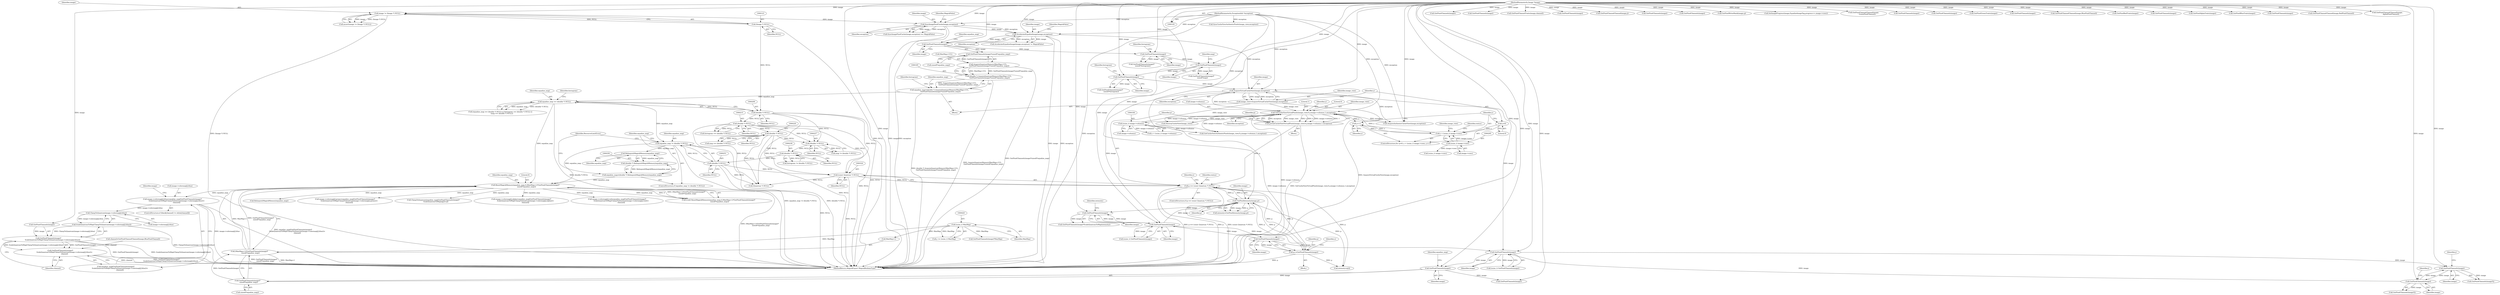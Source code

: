 digraph "0_ImageMagick_1cc6f0ccc92c20c7cab6c4a7335daf29c91f0d8e_0@pointer" {
"1000712" [label="(Call,image->colormap[j].blue=equalize_map[GetPixelChannels(image)*\n                ScaleQuantumToMap(ClampToQuantum(image->colormap[j].blue))+\n                channel])"];
"1000447" [label="(Call,ResetMagickMemory(equalize_map,0,(MaxMap+1)*GetPixelChannels(image)*\n    sizeof(*equalize_map)))"];
"1000253" [label="(Call,equalize_map=(double *) RelinquishMagickMemory(equalize_map))"];
"1000255" [label="(Call,(double *) RelinquishMagickMemory(equalize_map))"];
"1000257" [label="(Call,RelinquishMagickMemory(equalize_map))"];
"1000248" [label="(Call,equalize_map != (double *) NULL)"];
"1000206" [label="(Call,equalize_map == (double *) NULL)"];
"1000162" [label="(Call,equalize_map=(double *) AcquireQuantumMemory(MaxMap+1UL,\n    GetPixelChannels(image)*sizeof(*equalize_map)))"];
"1000164" [label="(Call,(double *) AcquireQuantumMemory(MaxMap+1UL,\n    GetPixelChannels(image)*sizeof(*equalize_map)))"];
"1000166" [label="(Call,AcquireQuantumMemory(MaxMap+1UL,\n    GetPixelChannels(image)*sizeof(*equalize_map)))"];
"1000170" [label="(Call,GetPixelChannels(image)*sizeof(*equalize_map))"];
"1000171" [label="(Call,GetPixelChannels(image))"];
"1000141" [label="(Call,AccelerateEqualizeImage(image,exception))"];
"1000133" [label="(Call,SyncImagePixelCache(image,exception))"];
"1000120" [label="(Call,image != (Image *) NULL)"];
"1000106" [label="(MethodParameterIn,Image *image)"];
"1000122" [label="(Call,(Image *) NULL)"];
"1000107" [label="(MethodParameterIn,ExceptionInfo *exception)"];
"1000208" [label="(Call,(double *) NULL)"];
"1000250" [label="(Call,(double *) NULL)"];
"1000238" [label="(Call,(double *) NULL)"];
"1000226" [label="(Call,(double *) NULL)"];
"1000219" [label="(Call,(double *) NULL)"];
"1000214" [label="(Call,(double *) NULL)"];
"1000450" [label="(Call,(MaxMap+1)*GetPixelChannels(image)*\n    sizeof(*equalize_map))"];
"1000419" [label="(Call,(ssize_t) MaxMap)"];
"1000454" [label="(Call,GetPixelChannels(image)*\n    sizeof(*equalize_map))"];
"1000455" [label="(Call,GetPixelChannels(image))"];
"1000403" [label="(Call,GetPixelChannels(image))"];
"1000285" [label="(Call,AcquireVirtualCacheView(image,exception))"];
"1000278" [label="(Call,GetPixelChannels(image))"];
"1000199" [label="(Call,GetPixelChannels(image))"];
"1000185" [label="(Call,GetPixelChannels(image))"];
"1000389" [label="(Call,GetPixelChannels(image))"];
"1000353" [label="(Call,GetPixelChannels(image))"];
"1000382" [label="(Call,GetPixelChannels(image))"];
"1000374" [label="(Call,GetPixelIntensity(image,p))"];
"1000387" [label="(Call,p+=GetPixelChannels(image))"];
"1000321" [label="(Call,p == (const Quantum *) NULL)"];
"1000309" [label="(Call,p=GetCacheViewVirtualPixels(image_view,0,y,image->columns,1,exception))"];
"1000311" [label="(Call,GetCacheViewVirtualPixels(image_view,0,y,image->columns,1,exception))"];
"1000283" [label="(Call,image_view=AcquireVirtualCacheView(image,exception))"];
"1000292" [label="(Call,y < (ssize_t) image->rows)"];
"1000289" [label="(Call,y=0)"];
"1000299" [label="(Call,y++)"];
"1000294" [label="(Call,(ssize_t) image->rows)"];
"1000337" [label="(Call,(ssize_t) image->columns)"];
"1000323" [label="(Call,(const Quantum *) NULL)"];
"1000440" [label="(Call,GetPixelChannels(image))"];
"1000431" [label="(Call,GetPixelChannels(image))"];
"1000727" [label="(Call,ClampToQuantum(image->colormap[j].blue))"];
"1000726" [label="(Call,ScaleQuantumToMap(ClampToQuantum(image->colormap[j].blue)))"];
"1000723" [label="(Call,GetPixelChannels(image)*\n                ScaleQuantumToMap(ClampToQuantum(image->colormap[j].blue)))"];
"1000722" [label="(Call,GetPixelChannels(image)*\n                ScaleQuantumToMap(ClampToQuantum(image->colormap[j].blue))+\n                channel)"];
"1000964" [label="(Call,RelinquishMagickMemory(equalize_map))"];
"1000666" [label="(Call,image->colormap[j].green=equalize_map[GetPixelChannels(image)*\n                ScaleQuantumToMap(ClampToQuantum(image->colormap[j].green))+\n                channel])"];
"1000431" [label="(Call,GetPixelChannels(image))"];
"1000382" [label="(Call,GetPixelChannels(image))"];
"1000172" [label="(Identifier,image)"];
"1000430" [label="(Call,GetPixelChannels(image)*j)"];
"1000450" [label="(Call,(MaxMap+1)*GetPixelChannels(image)*\n    sizeof(*equalize_map))"];
"1000132" [label="(Call,SyncImagePixelCache(image,exception) == MagickFalse)"];
"1000713" [label="(Call,image->colormap[j].blue)"];
"1000868" [label="(Call,GetPixelChannels(image))"];
"1000162" [label="(Call,equalize_map=(double *) AcquireQuantumMemory(MaxMap+1UL,\n    GetPixelChannels(image)*sizeof(*equalize_map)))"];
"1000248" [label="(Call,equalize_map != (double *) NULL)"];
"1000314" [label="(Identifier,y)"];
"1000724" [label="(Call,GetPixelChannels(image))"];
"1000122" [label="(Call,(Image *) NULL)"];
"1000175" [label="(Identifier,equalize_map)"];
"1000678" [label="(Call,GetPixelChannels(image))"];
"1000219" [label="(Call,(double *) NULL)"];
"1000882" [label="(Call,GetPixelChannelTraits(image,channel))"];
"1000198" [label="(Call,GetPixelChannels(image)*\n    sizeof(*map))"];
"1000351" [label="(Call,(ssize_t) GetPixelChannels(image))"];
"1000260" [label="(Identifier,ResourceLimitError)"];
"1000632" [label="(Call,GetPixelChannels(image))"];
"1000419" [label="(Call,(ssize_t) MaxMap)"];
"1000417" [label="(Call,j <= (ssize_t) MaxMap)"];
"1000388" [label="(Identifier,p)"];
"1000457" [label="(Call,sizeof(*equalize_map))"];
"1000212" [label="(Call,histogram == (double *) NULL)"];
"1000253" [label="(Call,equalize_map=(double *) RelinquishMagickMemory(equalize_map))"];
"1000504" [label="(Call,GetPixelChannels(image)*MaxMap)"];
"1000403" [label="(Call,GetPixelChannels(image))"];
"1000311" [label="(Call,GetCacheViewVirtualPixels(image_view,0,y,image->columns,1,exception))"];
"1000421" [label="(Identifier,MaxMap)"];
"1000321" [label="(Call,p == (const Quantum *) NULL)"];
"1000226" [label="(Call,(double *) NULL)"];
"1000722" [label="(Call,GetPixelChannels(image)*\n                ScaleQuantumToMap(ClampToQuantum(image->colormap[j].blue))+\n                channel)"];
"1000285" [label="(Call,AcquireVirtualCacheView(image,exception))"];
"1000224" [label="(Call,map != (double *) NULL)"];
"1000876" [label="(Call,GetPixelChannelChannel(image,j))"];
"1000320" [label="(ControlStructure,if (p == (const Quantum *) NULL))"];
"1000387" [label="(Call,p+=GetPixelChannels(image))"];
"1000447" [label="(Call,ResetMagickMemory(equalize_map,0,(MaxMap+1)*GetPixelChannels(image)*\n    sizeof(*equalize_map)))"];
"1000904" [label="(Call,ClampToQuantum(equalize_map[GetPixelChannels(image)*\n          ScaleQuantumToMap(q[j])+j]))"];
"1000240" [label="(Identifier,NULL)"];
"1000309" [label="(Call,p=GetCacheViewVirtualPixels(image_view,0,y,image->columns,1,exception))"];
"1000796" [label="(Call,(ssize_t) image->rows)"];
"1000728" [label="(Call,image->colormap[j].blue)"];
"1000727" [label="(Call,ClampToQuantum(image->colormap[j].blue))"];
"1000207" [label="(Identifier,equalize_map)"];
"1000247" [label="(ControlStructure,if (equalize_map != (double *) NULL))"];
"1000279" [label="(Identifier,image)"];
"1000289" [label="(Call,y=0)"];
"1000121" [label="(Identifier,image)"];
"1000857" [label="(Call,GetPixelChannels(image))"];
"1000449" [label="(Literal,0)"];
"1000909" [label="(Call,GetPixelChannels(image))"];
"1000313" [label="(Literal,0)"];
"1000216" [label="(Identifier,NULL)"];
"1000107" [label="(MethodParameterIn,ExceptionInfo *exception)"];
"1000850" [label="(Call,GetPixelWriteMask(image,q))"];
"1000439" [label="(Call,GetPixelChannels(image)*j)"];
"1000720" [label="(Call,equalize_map[GetPixelChannels(image)*\n                ScaleQuantumToMap(ClampToQuantum(image->colormap[j].blue))+\n                channel])"];
"1000442" [label="(Identifier,j)"];
"1000726" [label="(Call,ScaleQuantumToMap(ClampToQuantum(image->colormap[j].blue)))"];
"1000372" [label="(Call,intensity=GetPixelIntensity(image,p))"];
"1000319" [label="(Identifier,exception)"];
"1000433" [label="(Identifier,j)"];
"1000177" [label="(Identifier,histogram)"];
"1000106" [label="(MethodParameterIn,Image *image)"];
"1000359" [label="(Call,intensity=p[i])"];
"1000941" [label="(Call,SetImageProgress(image,EqualizeImageTag,progress++,image->rows))"];
"1000401" [label="(Call,(ssize_t) GetPixelChannels(image))"];
"1000375" [label="(Identifier,image)"];
"1000286" [label="(Identifier,image)"];
"1000455" [label="(Call,GetPixelChannels(image))"];
"1000758" [label="(Call,image->colormap[j].alpha=equalize_map[GetPixelChannels(image)*\n                ScaleQuantumToMap(ClampToQuantum(image->colormap[j].alpha))+\n                channel])"];
"1000655" [label="(Call,GetPixelChannelChannel(image,\n              GreenPixelChannel))"];
"1000133" [label="(Call,SyncImagePixelCache(image,exception))"];
"1000533" [label="(Call,GetPixelChannels(image))"];
"1000312" [label="(Identifier,image_view)"];
"1000315" [label="(Call,image->columns)"];
"1000456" [label="(Identifier,image)"];
"1000620" [label="(Call,image->colormap[j].red=equalize_map[GetPixelChannels(image)*\n                ScaleQuantumToMap(ClampToQuantum(image->colormap[j].red))+\n                channel])"];
"1000163" [label="(Identifier,equalize_map)"];
"1000374" [label="(Call,GetPixelIntensity(image,p))"];
"1000392" [label="(Identifier,image_view)"];
"1000108" [label="(Block,)"];
"1000250" [label="(Call,(double *) NULL)"];
"1000203" [label="(Identifier,map)"];
"1000441" [label="(Identifier,image)"];
"1000432" [label="(Identifier,image)"];
"1000723" [label="(Call,GetPixelChannels(image)*\n                ScaleQuantumToMap(ClampToQuantum(image->colormap[j].blue)))"];
"1000328" [label="(Identifier,status)"];
"1000484" [label="(Call,GetPixelChannels(image))"];
"1000968" [label="(MethodReturn,MagickExport MagickBooleanType)"];
"1000440" [label="(Call,GetPixelChannels(image))"];
"1000278" [label="(Call,GetPixelChannels(image))"];
"1000333" [label="(Identifier,x)"];
"1000770" [label="(Call,GetPixelChannels(image))"];
"1000712" [label="(Call,image->colormap[j].blue=equalize_map[GetPixelChannels(image)*\n                ScaleQuantumToMap(ClampToQuantum(image->colormap[j].blue))+\n                channel])"];
"1000647" [label="(Call,GetPixelGreenTraits(image))"];
"1000383" [label="(Identifier,image)"];
"1000206" [label="(Call,equalize_map == (double *) NULL)"];
"1000318" [label="(Literal,1)"];
"1000918" [label="(Call,GetPixelChannels(image))"];
"1000236" [label="(Call,histogram != (double *) NULL)"];
"1000228" [label="(Identifier,NULL)"];
"1000451" [label="(Call,MaxMap+1)"];
"1000277" [label="(Call,GetPixelChannels(image)*\n    sizeof(*histogram))"];
"1000701" [label="(Call,GetPixelChannelChannel(image,BluePixelChannel))"];
"1000124" [label="(Identifier,NULL)"];
"1000343" [label="(Identifier,x)"];
"1000294" [label="(Call,(ssize_t) image->rows)"];
"1000282" [label="(Identifier,histogram)"];
"1000740" [label="(Identifier,image)"];
"1000292" [label="(Call,y < (ssize_t) image->rows)"];
"1000335" [label="(Call,x < (ssize_t) image->columns)"];
"1000699" [label="(Call,channel=GetPixelChannelChannel(image,BluePixelChannel))"];
"1000735" [label="(Identifier,channel)"];
"1000164" [label="(Call,(double *) AcquireQuantumMemory(MaxMap+1UL,\n    GetPixelChannels(image)*sizeof(*equalize_map)))"];
"1000140" [label="(Call,AccelerateEqualizeImage(image,exception) != MagickFalse)"];
"1000221" [label="(Identifier,NULL)"];
"1000171" [label="(Call,GetPixelChannels(image))"];
"1000325" [label="(Identifier,NULL)"];
"1000238" [label="(Call,(double *) NULL)"];
"1000135" [label="(Identifier,exception)"];
"1000825" [label="(Call,(Quantum *) NULL)"];
"1000376" [label="(Identifier,p)"];
"1000200" [label="(Identifier,image)"];
"1000214" [label="(Call,(double *) NULL)"];
"1000353" [label="(Call,GetPixelChannels(image))"];
"1000136" [label="(Identifier,MagickFalse)"];
"1000249" [label="(Identifier,equalize_map)"];
"1000144" [label="(Identifier,MagickFalse)"];
"1000119" [label="(Call,assert(image != (Image *) NULL))"];
"1000120" [label="(Call,image != (Image *) NULL)"];
"1000184" [label="(Call,GetPixelChannels(image)*\n    sizeof(*histogram))"];
"1000166" [label="(Call,AcquireQuantumMemory(MaxMap+1UL,\n    GetPixelChannels(image)*sizeof(*equalize_map)))"];
"1000601" [label="(Call,GetPixelRedTraits(image))"];
"1000505" [label="(Call,GetPixelChannels(image))"];
"1000143" [label="(Identifier,exception)"];
"1000813" [label="(Call,GetCacheViewAuthenticPixels(image_view,0,y,image->columns,1,exception))"];
"1000300" [label="(Identifier,y)"];
"1000170" [label="(Call,GetPixelChannels(image)*sizeof(*equalize_map))"];
"1000389" [label="(Call,GetPixelChannels(image))"];
"1000186" [label="(Identifier,image)"];
"1000293" [label="(Identifier,y)"];
"1000339" [label="(Call,image->columns)"];
"1000258" [label="(Identifier,equalize_map)"];
"1000283" [label="(Call,image_view=AcquireVirtualCacheView(image,exception))"];
"1000306" [label="(Identifier,status)"];
"1000301" [label="(Block,)"];
"1000739" [label="(Call,GetPixelAlphaTraits(image))"];
"1000208" [label="(Call,(double *) NULL)"];
"1000381" [label="(Call,GetPixelChannels(image)*ScaleQuantumToMap(intensity))"];
"1000322" [label="(Identifier,p)"];
"1000185" [label="(Call,GetPixelChannels(image))"];
"1000354" [label="(Identifier,image)"];
"1000693" [label="(Call,GetPixelBlueTraits(image))"];
"1000393" [label="(Call,DestroyCacheView(image_view))"];
"1000288" [label="(ControlStructure,for (y=0; y < (ssize_t) image->rows; y++))"];
"1000296" [label="(Call,image->rows)"];
"1000290" [label="(Identifier,y)"];
"1000255" [label="(Call,(double *) RelinquishMagickMemory(equalize_map))"];
"1000291" [label="(Literal,0)"];
"1000299" [label="(Call,y++)"];
"1000459" [label="(Identifier,equalize_map)"];
"1000310" [label="(Identifier,p)"];
"1000550" [label="(Call,GetPixelChannels(image))"];
"1000922" [label="(Call,SyncCacheViewAuthenticPixels(image_view,exception))"];
"1000199" [label="(Call,GetPixelChannels(image))"];
"1000205" [label="(Call,(equalize_map == (double *) NULL) || (histogram == (double *) NULL) ||\n      (map == (double *) NULL))"];
"1000404" [label="(Identifier,image)"];
"1000609" [label="(Call,GetPixelChannelChannel(image,RedPixelChannel))"];
"1000323" [label="(Call,(const Quantum *) NULL)"];
"1000284" [label="(Identifier,image_view)"];
"1000390" [label="(Identifier,image)"];
"1000454" [label="(Call,GetPixelChannels(image)*\n    sizeof(*equalize_map))"];
"1000448" [label="(Identifier,equalize_map)"];
"1000337" [label="(Call,(ssize_t) image->columns)"];
"1000210" [label="(Identifier,NULL)"];
"1000142" [label="(Identifier,image)"];
"1000344" [label="(Block,)"];
"1000213" [label="(Identifier,histogram)"];
"1000787" [label="(Call,AcquireAuthenticCacheView(image,exception))"];
"1000445" [label="(Call,(void) ResetMagickMemory(equalize_map,0,(MaxMap+1)*GetPixelChannels(image)*\n    sizeof(*equalize_map)))"];
"1000252" [label="(Identifier,NULL)"];
"1000217" [label="(Call,map == (double *) NULL)"];
"1000704" [label="(ControlStructure,if (black[channel] != white[channel]))"];
"1000141" [label="(Call,AccelerateEqualizeImage(image,exception))"];
"1000254" [label="(Identifier,equalize_map)"];
"1000257" [label="(Call,RelinquishMagickMemory(equalize_map))"];
"1000189" [label="(Identifier,histogram)"];
"1000385" [label="(Identifier,intensity)"];
"1000173" [label="(Call,sizeof(*equalize_map))"];
"1000287" [label="(Identifier,exception)"];
"1000167" [label="(Call,MaxMap+1UL)"];
"1000747" [label="(Call,GetPixelChannelChannel(image,\n              AlphaPixelChannel))"];
"1000134" [label="(Identifier,image)"];
"1000712" -> "1000704"  [label="AST: "];
"1000712" -> "1000720"  [label="CFG: "];
"1000713" -> "1000712"  [label="AST: "];
"1000720" -> "1000712"  [label="AST: "];
"1000740" -> "1000712"  [label="CFG: "];
"1000712" -> "1000968"  [label="DDG: image->colormap[j].blue"];
"1000712" -> "1000968"  [label="DDG: equalize_map[GetPixelChannels(image)*\n                ScaleQuantumToMap(ClampToQuantum(image->colormap[j].blue))+\n                channel]"];
"1000447" -> "1000712"  [label="DDG: equalize_map"];
"1000712" -> "1000727"  [label="DDG: image->colormap[j].blue"];
"1000447" -> "1000445"  [label="AST: "];
"1000447" -> "1000450"  [label="CFG: "];
"1000448" -> "1000447"  [label="AST: "];
"1000449" -> "1000447"  [label="AST: "];
"1000450" -> "1000447"  [label="AST: "];
"1000445" -> "1000447"  [label="CFG: "];
"1000447" -> "1000968"  [label="DDG: (MaxMap+1)*GetPixelChannels(image)*\n    sizeof(*equalize_map)"];
"1000447" -> "1000445"  [label="DDG: equalize_map"];
"1000447" -> "1000445"  [label="DDG: 0"];
"1000447" -> "1000445"  [label="DDG: (MaxMap+1)*GetPixelChannels(image)*\n    sizeof(*equalize_map)"];
"1000253" -> "1000447"  [label="DDG: equalize_map"];
"1000206" -> "1000447"  [label="DDG: equalize_map"];
"1000248" -> "1000447"  [label="DDG: equalize_map"];
"1000450" -> "1000447"  [label="DDG: MaxMap+1"];
"1000450" -> "1000447"  [label="DDG: GetPixelChannels(image)*\n    sizeof(*equalize_map)"];
"1000447" -> "1000620"  [label="DDG: equalize_map"];
"1000447" -> "1000666"  [label="DDG: equalize_map"];
"1000447" -> "1000758"  [label="DDG: equalize_map"];
"1000447" -> "1000904"  [label="DDG: equalize_map"];
"1000447" -> "1000964"  [label="DDG: equalize_map"];
"1000253" -> "1000247"  [label="AST: "];
"1000253" -> "1000255"  [label="CFG: "];
"1000254" -> "1000253"  [label="AST: "];
"1000255" -> "1000253"  [label="AST: "];
"1000260" -> "1000253"  [label="CFG: "];
"1000255" -> "1000253"  [label="DDG: RelinquishMagickMemory(equalize_map)"];
"1000255" -> "1000257"  [label="CFG: "];
"1000256" -> "1000255"  [label="AST: "];
"1000257" -> "1000255"  [label="AST: "];
"1000257" -> "1000255"  [label="DDG: equalize_map"];
"1000257" -> "1000258"  [label="CFG: "];
"1000258" -> "1000257"  [label="AST: "];
"1000248" -> "1000257"  [label="DDG: equalize_map"];
"1000248" -> "1000247"  [label="AST: "];
"1000248" -> "1000250"  [label="CFG: "];
"1000249" -> "1000248"  [label="AST: "];
"1000250" -> "1000248"  [label="AST: "];
"1000254" -> "1000248"  [label="CFG: "];
"1000260" -> "1000248"  [label="CFG: "];
"1000248" -> "1000968"  [label="DDG: equalize_map != (double *) NULL"];
"1000248" -> "1000968"  [label="DDG: (double *) NULL"];
"1000206" -> "1000248"  [label="DDG: equalize_map"];
"1000250" -> "1000248"  [label="DDG: NULL"];
"1000206" -> "1000205"  [label="AST: "];
"1000206" -> "1000208"  [label="CFG: "];
"1000207" -> "1000206"  [label="AST: "];
"1000208" -> "1000206"  [label="AST: "];
"1000213" -> "1000206"  [label="CFG: "];
"1000205" -> "1000206"  [label="CFG: "];
"1000206" -> "1000968"  [label="DDG: (double *) NULL"];
"1000206" -> "1000205"  [label="DDG: equalize_map"];
"1000206" -> "1000205"  [label="DDG: (double *) NULL"];
"1000162" -> "1000206"  [label="DDG: equalize_map"];
"1000208" -> "1000206"  [label="DDG: NULL"];
"1000162" -> "1000108"  [label="AST: "];
"1000162" -> "1000164"  [label="CFG: "];
"1000163" -> "1000162"  [label="AST: "];
"1000164" -> "1000162"  [label="AST: "];
"1000177" -> "1000162"  [label="CFG: "];
"1000162" -> "1000968"  [label="DDG: (double *) AcquireQuantumMemory(MaxMap+1UL,\n    GetPixelChannels(image)*sizeof(*equalize_map))"];
"1000164" -> "1000162"  [label="DDG: AcquireQuantumMemory(MaxMap+1UL,\n    GetPixelChannels(image)*sizeof(*equalize_map))"];
"1000164" -> "1000166"  [label="CFG: "];
"1000165" -> "1000164"  [label="AST: "];
"1000166" -> "1000164"  [label="AST: "];
"1000164" -> "1000968"  [label="DDG: AcquireQuantumMemory(MaxMap+1UL,\n    GetPixelChannels(image)*sizeof(*equalize_map))"];
"1000166" -> "1000164"  [label="DDG: MaxMap+1UL"];
"1000166" -> "1000164"  [label="DDG: GetPixelChannels(image)*sizeof(*equalize_map)"];
"1000166" -> "1000170"  [label="CFG: "];
"1000167" -> "1000166"  [label="AST: "];
"1000170" -> "1000166"  [label="AST: "];
"1000166" -> "1000968"  [label="DDG: GetPixelChannels(image)*sizeof(*equalize_map)"];
"1000170" -> "1000166"  [label="DDG: GetPixelChannels(image)"];
"1000170" -> "1000173"  [label="CFG: "];
"1000171" -> "1000170"  [label="AST: "];
"1000173" -> "1000170"  [label="AST: "];
"1000171" -> "1000170"  [label="DDG: image"];
"1000171" -> "1000172"  [label="CFG: "];
"1000172" -> "1000171"  [label="AST: "];
"1000175" -> "1000171"  [label="CFG: "];
"1000141" -> "1000171"  [label="DDG: image"];
"1000106" -> "1000171"  [label="DDG: image"];
"1000171" -> "1000185"  [label="DDG: image"];
"1000141" -> "1000140"  [label="AST: "];
"1000141" -> "1000143"  [label="CFG: "];
"1000142" -> "1000141"  [label="AST: "];
"1000143" -> "1000141"  [label="AST: "];
"1000144" -> "1000141"  [label="CFG: "];
"1000141" -> "1000968"  [label="DDG: image"];
"1000141" -> "1000968"  [label="DDG: exception"];
"1000141" -> "1000140"  [label="DDG: image"];
"1000141" -> "1000140"  [label="DDG: exception"];
"1000133" -> "1000141"  [label="DDG: image"];
"1000133" -> "1000141"  [label="DDG: exception"];
"1000106" -> "1000141"  [label="DDG: image"];
"1000107" -> "1000141"  [label="DDG: exception"];
"1000141" -> "1000285"  [label="DDG: exception"];
"1000133" -> "1000132"  [label="AST: "];
"1000133" -> "1000135"  [label="CFG: "];
"1000134" -> "1000133"  [label="AST: "];
"1000135" -> "1000133"  [label="AST: "];
"1000136" -> "1000133"  [label="CFG: "];
"1000133" -> "1000968"  [label="DDG: image"];
"1000133" -> "1000968"  [label="DDG: exception"];
"1000133" -> "1000132"  [label="DDG: image"];
"1000133" -> "1000132"  [label="DDG: exception"];
"1000120" -> "1000133"  [label="DDG: image"];
"1000106" -> "1000133"  [label="DDG: image"];
"1000107" -> "1000133"  [label="DDG: exception"];
"1000120" -> "1000119"  [label="AST: "];
"1000120" -> "1000122"  [label="CFG: "];
"1000121" -> "1000120"  [label="AST: "];
"1000122" -> "1000120"  [label="AST: "];
"1000119" -> "1000120"  [label="CFG: "];
"1000120" -> "1000968"  [label="DDG: (Image *) NULL"];
"1000120" -> "1000119"  [label="DDG: image"];
"1000120" -> "1000119"  [label="DDG: (Image *) NULL"];
"1000106" -> "1000120"  [label="DDG: image"];
"1000122" -> "1000120"  [label="DDG: NULL"];
"1000106" -> "1000105"  [label="AST: "];
"1000106" -> "1000968"  [label="DDG: image"];
"1000106" -> "1000185"  [label="DDG: image"];
"1000106" -> "1000199"  [label="DDG: image"];
"1000106" -> "1000278"  [label="DDG: image"];
"1000106" -> "1000285"  [label="DDG: image"];
"1000106" -> "1000353"  [label="DDG: image"];
"1000106" -> "1000374"  [label="DDG: image"];
"1000106" -> "1000382"  [label="DDG: image"];
"1000106" -> "1000389"  [label="DDG: image"];
"1000106" -> "1000403"  [label="DDG: image"];
"1000106" -> "1000431"  [label="DDG: image"];
"1000106" -> "1000440"  [label="DDG: image"];
"1000106" -> "1000455"  [label="DDG: image"];
"1000106" -> "1000484"  [label="DDG: image"];
"1000106" -> "1000505"  [label="DDG: image"];
"1000106" -> "1000533"  [label="DDG: image"];
"1000106" -> "1000550"  [label="DDG: image"];
"1000106" -> "1000601"  [label="DDG: image"];
"1000106" -> "1000609"  [label="DDG: image"];
"1000106" -> "1000632"  [label="DDG: image"];
"1000106" -> "1000647"  [label="DDG: image"];
"1000106" -> "1000655"  [label="DDG: image"];
"1000106" -> "1000678"  [label="DDG: image"];
"1000106" -> "1000693"  [label="DDG: image"];
"1000106" -> "1000701"  [label="DDG: image"];
"1000106" -> "1000724"  [label="DDG: image"];
"1000106" -> "1000739"  [label="DDG: image"];
"1000106" -> "1000747"  [label="DDG: image"];
"1000106" -> "1000770"  [label="DDG: image"];
"1000106" -> "1000787"  [label="DDG: image"];
"1000106" -> "1000850"  [label="DDG: image"];
"1000106" -> "1000857"  [label="DDG: image"];
"1000106" -> "1000868"  [label="DDG: image"];
"1000106" -> "1000876"  [label="DDG: image"];
"1000106" -> "1000882"  [label="DDG: image"];
"1000106" -> "1000909"  [label="DDG: image"];
"1000106" -> "1000918"  [label="DDG: image"];
"1000106" -> "1000941"  [label="DDG: image"];
"1000122" -> "1000124"  [label="CFG: "];
"1000123" -> "1000122"  [label="AST: "];
"1000124" -> "1000122"  [label="AST: "];
"1000122" -> "1000968"  [label="DDG: NULL"];
"1000122" -> "1000208"  [label="DDG: NULL"];
"1000107" -> "1000105"  [label="AST: "];
"1000107" -> "1000968"  [label="DDG: exception"];
"1000107" -> "1000285"  [label="DDG: exception"];
"1000107" -> "1000311"  [label="DDG: exception"];
"1000107" -> "1000787"  [label="DDG: exception"];
"1000107" -> "1000813"  [label="DDG: exception"];
"1000107" -> "1000922"  [label="DDG: exception"];
"1000208" -> "1000210"  [label="CFG: "];
"1000209" -> "1000208"  [label="AST: "];
"1000210" -> "1000208"  [label="AST: "];
"1000208" -> "1000968"  [label="DDG: NULL"];
"1000208" -> "1000214"  [label="DDG: NULL"];
"1000208" -> "1000226"  [label="DDG: NULL"];
"1000208" -> "1000323"  [label="DDG: NULL"];
"1000208" -> "1000825"  [label="DDG: NULL"];
"1000250" -> "1000252"  [label="CFG: "];
"1000251" -> "1000250"  [label="AST: "];
"1000252" -> "1000250"  [label="AST: "];
"1000250" -> "1000968"  [label="DDG: NULL"];
"1000238" -> "1000250"  [label="DDG: NULL"];
"1000250" -> "1000323"  [label="DDG: NULL"];
"1000250" -> "1000825"  [label="DDG: NULL"];
"1000238" -> "1000236"  [label="AST: "];
"1000238" -> "1000240"  [label="CFG: "];
"1000239" -> "1000238"  [label="AST: "];
"1000240" -> "1000238"  [label="AST: "];
"1000236" -> "1000238"  [label="CFG: "];
"1000238" -> "1000236"  [label="DDG: NULL"];
"1000226" -> "1000238"  [label="DDG: NULL"];
"1000226" -> "1000224"  [label="AST: "];
"1000226" -> "1000228"  [label="CFG: "];
"1000227" -> "1000226"  [label="AST: "];
"1000228" -> "1000226"  [label="AST: "];
"1000224" -> "1000226"  [label="CFG: "];
"1000226" -> "1000224"  [label="DDG: NULL"];
"1000219" -> "1000226"  [label="DDG: NULL"];
"1000214" -> "1000226"  [label="DDG: NULL"];
"1000219" -> "1000217"  [label="AST: "];
"1000219" -> "1000221"  [label="CFG: "];
"1000220" -> "1000219"  [label="AST: "];
"1000221" -> "1000219"  [label="AST: "];
"1000217" -> "1000219"  [label="CFG: "];
"1000219" -> "1000968"  [label="DDG: NULL"];
"1000219" -> "1000217"  [label="DDG: NULL"];
"1000214" -> "1000219"  [label="DDG: NULL"];
"1000219" -> "1000323"  [label="DDG: NULL"];
"1000219" -> "1000825"  [label="DDG: NULL"];
"1000214" -> "1000212"  [label="AST: "];
"1000214" -> "1000216"  [label="CFG: "];
"1000215" -> "1000214"  [label="AST: "];
"1000216" -> "1000214"  [label="AST: "];
"1000212" -> "1000214"  [label="CFG: "];
"1000214" -> "1000968"  [label="DDG: NULL"];
"1000214" -> "1000212"  [label="DDG: NULL"];
"1000214" -> "1000323"  [label="DDG: NULL"];
"1000214" -> "1000825"  [label="DDG: NULL"];
"1000450" -> "1000454"  [label="CFG: "];
"1000451" -> "1000450"  [label="AST: "];
"1000454" -> "1000450"  [label="AST: "];
"1000450" -> "1000968"  [label="DDG: MaxMap+1"];
"1000450" -> "1000968"  [label="DDG: GetPixelChannels(image)*\n    sizeof(*equalize_map)"];
"1000419" -> "1000450"  [label="DDG: MaxMap"];
"1000454" -> "1000450"  [label="DDG: GetPixelChannels(image)"];
"1000419" -> "1000417"  [label="AST: "];
"1000419" -> "1000421"  [label="CFG: "];
"1000420" -> "1000419"  [label="AST: "];
"1000421" -> "1000419"  [label="AST: "];
"1000417" -> "1000419"  [label="CFG: "];
"1000419" -> "1000417"  [label="DDG: MaxMap"];
"1000419" -> "1000451"  [label="DDG: MaxMap"];
"1000419" -> "1000504"  [label="DDG: MaxMap"];
"1000454" -> "1000457"  [label="CFG: "];
"1000455" -> "1000454"  [label="AST: "];
"1000457" -> "1000454"  [label="AST: "];
"1000455" -> "1000454"  [label="DDG: image"];
"1000455" -> "1000456"  [label="CFG: "];
"1000456" -> "1000455"  [label="AST: "];
"1000459" -> "1000455"  [label="CFG: "];
"1000403" -> "1000455"  [label="DDG: image"];
"1000455" -> "1000484"  [label="DDG: image"];
"1000403" -> "1000401"  [label="AST: "];
"1000403" -> "1000404"  [label="CFG: "];
"1000404" -> "1000403"  [label="AST: "];
"1000401" -> "1000403"  [label="CFG: "];
"1000403" -> "1000401"  [label="DDG: image"];
"1000285" -> "1000403"  [label="DDG: image"];
"1000389" -> "1000403"  [label="DDG: image"];
"1000440" -> "1000403"  [label="DDG: image"];
"1000403" -> "1000431"  [label="DDG: image"];
"1000285" -> "1000283"  [label="AST: "];
"1000285" -> "1000287"  [label="CFG: "];
"1000286" -> "1000285"  [label="AST: "];
"1000287" -> "1000285"  [label="AST: "];
"1000283" -> "1000285"  [label="CFG: "];
"1000285" -> "1000283"  [label="DDG: image"];
"1000285" -> "1000283"  [label="DDG: exception"];
"1000278" -> "1000285"  [label="DDG: image"];
"1000285" -> "1000311"  [label="DDG: exception"];
"1000285" -> "1000353"  [label="DDG: image"];
"1000285" -> "1000787"  [label="DDG: exception"];
"1000278" -> "1000277"  [label="AST: "];
"1000278" -> "1000279"  [label="CFG: "];
"1000279" -> "1000278"  [label="AST: "];
"1000282" -> "1000278"  [label="CFG: "];
"1000278" -> "1000277"  [label="DDG: image"];
"1000199" -> "1000278"  [label="DDG: image"];
"1000199" -> "1000198"  [label="AST: "];
"1000199" -> "1000200"  [label="CFG: "];
"1000200" -> "1000199"  [label="AST: "];
"1000203" -> "1000199"  [label="CFG: "];
"1000199" -> "1000198"  [label="DDG: image"];
"1000185" -> "1000199"  [label="DDG: image"];
"1000185" -> "1000184"  [label="AST: "];
"1000185" -> "1000186"  [label="CFG: "];
"1000186" -> "1000185"  [label="AST: "];
"1000189" -> "1000185"  [label="CFG: "];
"1000185" -> "1000184"  [label="DDG: image"];
"1000389" -> "1000387"  [label="AST: "];
"1000389" -> "1000390"  [label="CFG: "];
"1000390" -> "1000389"  [label="AST: "];
"1000387" -> "1000389"  [label="CFG: "];
"1000389" -> "1000353"  [label="DDG: image"];
"1000389" -> "1000387"  [label="DDG: image"];
"1000353" -> "1000389"  [label="DDG: image"];
"1000353" -> "1000351"  [label="AST: "];
"1000353" -> "1000354"  [label="CFG: "];
"1000354" -> "1000353"  [label="AST: "];
"1000351" -> "1000353"  [label="CFG: "];
"1000353" -> "1000351"  [label="DDG: image"];
"1000382" -> "1000353"  [label="DDG: image"];
"1000353" -> "1000374"  [label="DDG: image"];
"1000353" -> "1000382"  [label="DDG: image"];
"1000382" -> "1000381"  [label="AST: "];
"1000382" -> "1000383"  [label="CFG: "];
"1000383" -> "1000382"  [label="AST: "];
"1000385" -> "1000382"  [label="CFG: "];
"1000382" -> "1000381"  [label="DDG: image"];
"1000374" -> "1000382"  [label="DDG: image"];
"1000374" -> "1000372"  [label="AST: "];
"1000374" -> "1000376"  [label="CFG: "];
"1000375" -> "1000374"  [label="AST: "];
"1000376" -> "1000374"  [label="AST: "];
"1000372" -> "1000374"  [label="CFG: "];
"1000374" -> "1000321"  [label="DDG: p"];
"1000374" -> "1000359"  [label="DDG: p"];
"1000374" -> "1000372"  [label="DDG: image"];
"1000374" -> "1000372"  [label="DDG: p"];
"1000387" -> "1000374"  [label="DDG: p"];
"1000321" -> "1000374"  [label="DDG: p"];
"1000374" -> "1000387"  [label="DDG: p"];
"1000387" -> "1000344"  [label="AST: "];
"1000388" -> "1000387"  [label="AST: "];
"1000343" -> "1000387"  [label="CFG: "];
"1000387" -> "1000968"  [label="DDG: p"];
"1000387" -> "1000321"  [label="DDG: p"];
"1000387" -> "1000359"  [label="DDG: p"];
"1000321" -> "1000387"  [label="DDG: p"];
"1000321" -> "1000320"  [label="AST: "];
"1000321" -> "1000323"  [label="CFG: "];
"1000322" -> "1000321"  [label="AST: "];
"1000323" -> "1000321"  [label="AST: "];
"1000328" -> "1000321"  [label="CFG: "];
"1000333" -> "1000321"  [label="CFG: "];
"1000321" -> "1000968"  [label="DDG: p"];
"1000321" -> "1000968"  [label="DDG: (const Quantum *) NULL"];
"1000321" -> "1000968"  [label="DDG: p == (const Quantum *) NULL"];
"1000309" -> "1000321"  [label="DDG: p"];
"1000323" -> "1000321"  [label="DDG: NULL"];
"1000321" -> "1000359"  [label="DDG: p"];
"1000309" -> "1000301"  [label="AST: "];
"1000309" -> "1000311"  [label="CFG: "];
"1000310" -> "1000309"  [label="AST: "];
"1000311" -> "1000309"  [label="AST: "];
"1000322" -> "1000309"  [label="CFG: "];
"1000309" -> "1000968"  [label="DDG: GetCacheViewVirtualPixels(image_view,0,y,image->columns,1,exception)"];
"1000311" -> "1000309"  [label="DDG: exception"];
"1000311" -> "1000309"  [label="DDG: image_view"];
"1000311" -> "1000309"  [label="DDG: y"];
"1000311" -> "1000309"  [label="DDG: 0"];
"1000311" -> "1000309"  [label="DDG: image->columns"];
"1000311" -> "1000309"  [label="DDG: 1"];
"1000311" -> "1000319"  [label="CFG: "];
"1000312" -> "1000311"  [label="AST: "];
"1000313" -> "1000311"  [label="AST: "];
"1000314" -> "1000311"  [label="AST: "];
"1000315" -> "1000311"  [label="AST: "];
"1000318" -> "1000311"  [label="AST: "];
"1000319" -> "1000311"  [label="AST: "];
"1000311" -> "1000968"  [label="DDG: image->columns"];
"1000311" -> "1000299"  [label="DDG: y"];
"1000283" -> "1000311"  [label="DDG: image_view"];
"1000292" -> "1000311"  [label="DDG: y"];
"1000337" -> "1000311"  [label="DDG: image->columns"];
"1000311" -> "1000337"  [label="DDG: image->columns"];
"1000311" -> "1000393"  [label="DDG: image_view"];
"1000311" -> "1000787"  [label="DDG: exception"];
"1000311" -> "1000813"  [label="DDG: image->columns"];
"1000283" -> "1000108"  [label="AST: "];
"1000284" -> "1000283"  [label="AST: "];
"1000290" -> "1000283"  [label="CFG: "];
"1000283" -> "1000968"  [label="DDG: AcquireVirtualCacheView(image,exception)"];
"1000283" -> "1000393"  [label="DDG: image_view"];
"1000292" -> "1000288"  [label="AST: "];
"1000292" -> "1000294"  [label="CFG: "];
"1000293" -> "1000292"  [label="AST: "];
"1000294" -> "1000292"  [label="AST: "];
"1000306" -> "1000292"  [label="CFG: "];
"1000392" -> "1000292"  [label="CFG: "];
"1000289" -> "1000292"  [label="DDG: y"];
"1000299" -> "1000292"  [label="DDG: y"];
"1000294" -> "1000292"  [label="DDG: image->rows"];
"1000292" -> "1000299"  [label="DDG: y"];
"1000289" -> "1000288"  [label="AST: "];
"1000289" -> "1000291"  [label="CFG: "];
"1000290" -> "1000289"  [label="AST: "];
"1000291" -> "1000289"  [label="AST: "];
"1000293" -> "1000289"  [label="CFG: "];
"1000299" -> "1000288"  [label="AST: "];
"1000299" -> "1000300"  [label="CFG: "];
"1000300" -> "1000299"  [label="AST: "];
"1000293" -> "1000299"  [label="CFG: "];
"1000294" -> "1000296"  [label="CFG: "];
"1000295" -> "1000294"  [label="AST: "];
"1000296" -> "1000294"  [label="AST: "];
"1000294" -> "1000796"  [label="DDG: image->rows"];
"1000337" -> "1000335"  [label="AST: "];
"1000337" -> "1000339"  [label="CFG: "];
"1000338" -> "1000337"  [label="AST: "];
"1000339" -> "1000337"  [label="AST: "];
"1000335" -> "1000337"  [label="CFG: "];
"1000337" -> "1000968"  [label="DDG: image->columns"];
"1000337" -> "1000335"  [label="DDG: image->columns"];
"1000337" -> "1000813"  [label="DDG: image->columns"];
"1000323" -> "1000325"  [label="CFG: "];
"1000324" -> "1000323"  [label="AST: "];
"1000325" -> "1000323"  [label="AST: "];
"1000323" -> "1000968"  [label="DDG: NULL"];
"1000323" -> "1000825"  [label="DDG: NULL"];
"1000440" -> "1000439"  [label="AST: "];
"1000440" -> "1000441"  [label="CFG: "];
"1000441" -> "1000440"  [label="AST: "];
"1000442" -> "1000440"  [label="CFG: "];
"1000440" -> "1000431"  [label="DDG: image"];
"1000440" -> "1000439"  [label="DDG: image"];
"1000431" -> "1000440"  [label="DDG: image"];
"1000431" -> "1000430"  [label="AST: "];
"1000431" -> "1000432"  [label="CFG: "];
"1000432" -> "1000431"  [label="AST: "];
"1000433" -> "1000431"  [label="CFG: "];
"1000431" -> "1000430"  [label="DDG: image"];
"1000727" -> "1000726"  [label="AST: "];
"1000727" -> "1000728"  [label="CFG: "];
"1000728" -> "1000727"  [label="AST: "];
"1000726" -> "1000727"  [label="CFG: "];
"1000727" -> "1000726"  [label="DDG: image->colormap[j].blue"];
"1000726" -> "1000723"  [label="AST: "];
"1000723" -> "1000726"  [label="CFG: "];
"1000726" -> "1000968"  [label="DDG: ClampToQuantum(image->colormap[j].blue)"];
"1000726" -> "1000723"  [label="DDG: ClampToQuantum(image->colormap[j].blue)"];
"1000723" -> "1000722"  [label="AST: "];
"1000724" -> "1000723"  [label="AST: "];
"1000735" -> "1000723"  [label="CFG: "];
"1000723" -> "1000968"  [label="DDG: GetPixelChannels(image)"];
"1000723" -> "1000968"  [label="DDG: ScaleQuantumToMap(ClampToQuantum(image->colormap[j].blue))"];
"1000723" -> "1000722"  [label="DDG: GetPixelChannels(image)"];
"1000723" -> "1000722"  [label="DDG: ScaleQuantumToMap(ClampToQuantum(image->colormap[j].blue))"];
"1000724" -> "1000723"  [label="DDG: image"];
"1000722" -> "1000720"  [label="AST: "];
"1000722" -> "1000735"  [label="CFG: "];
"1000735" -> "1000722"  [label="AST: "];
"1000720" -> "1000722"  [label="CFG: "];
"1000722" -> "1000968"  [label="DDG: channel"];
"1000722" -> "1000968"  [label="DDG: GetPixelChannels(image)*\n                ScaleQuantumToMap(ClampToQuantum(image->colormap[j].blue))"];
"1000699" -> "1000722"  [label="DDG: channel"];
}
